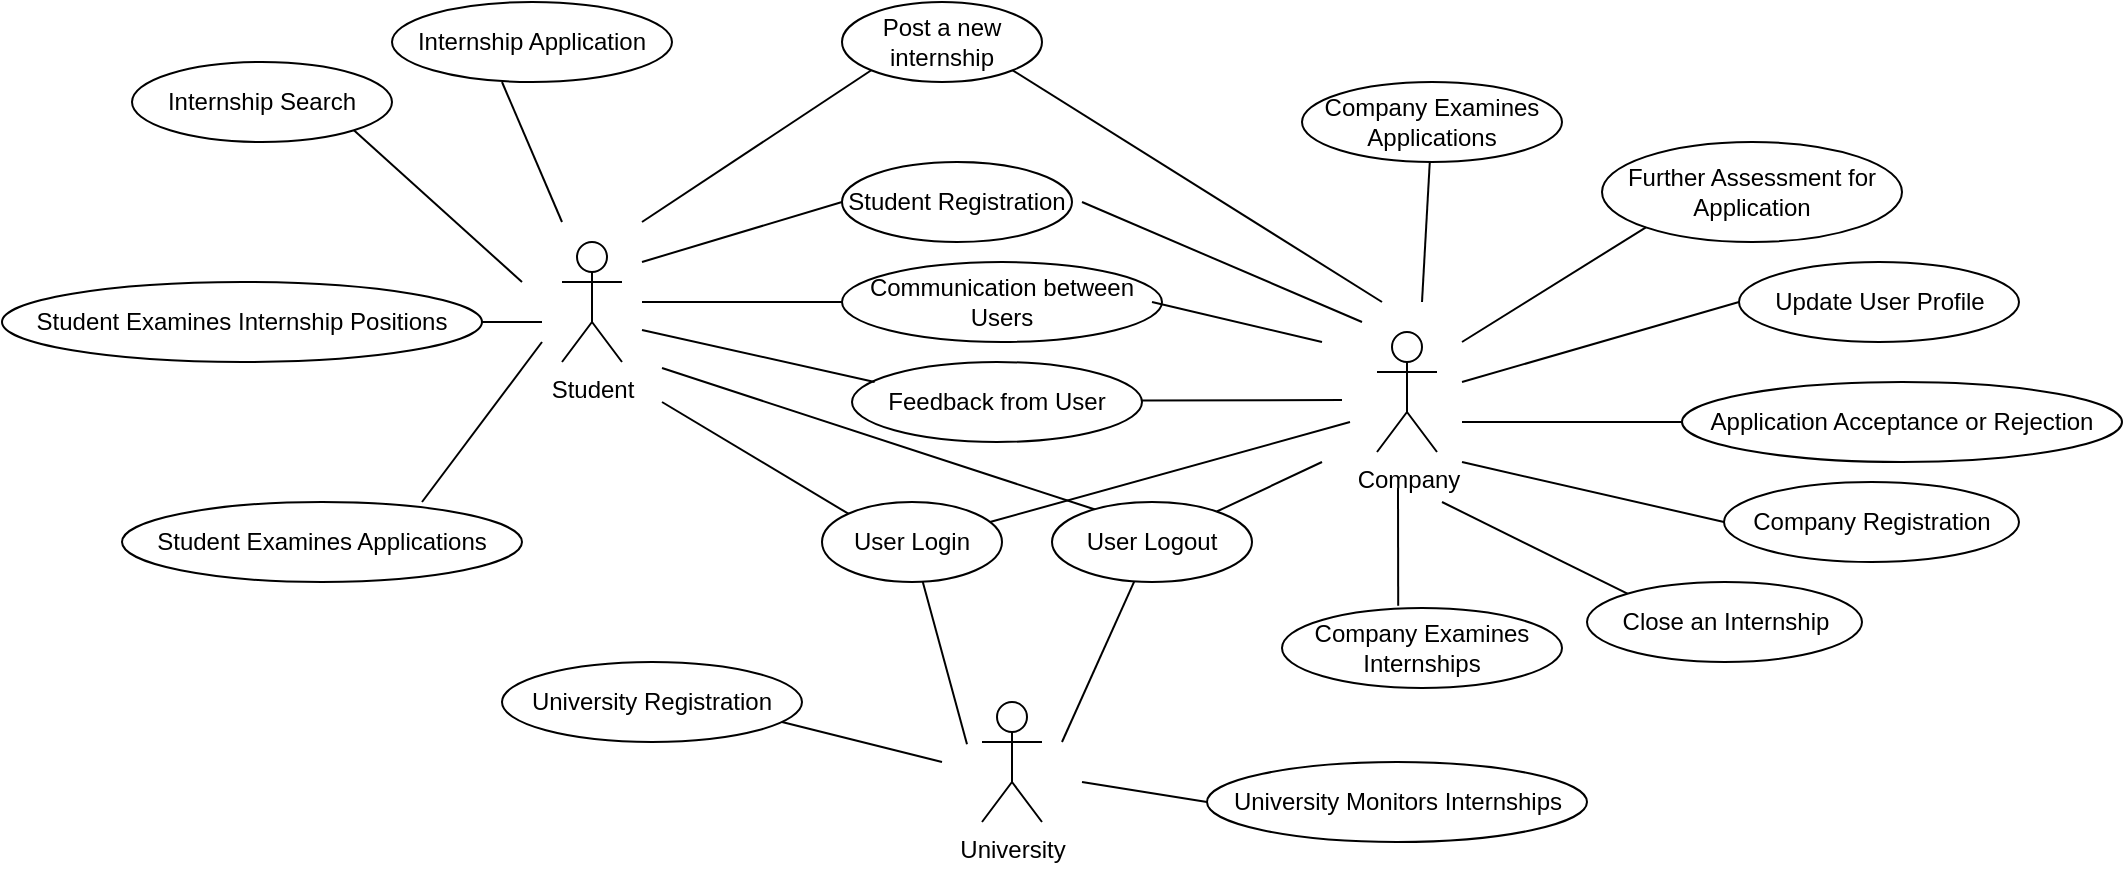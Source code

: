 <mxfile version="25.0.3">
  <diagram name="Page-1" id="2YBvvXClWsGukQMizWep">
    <mxGraphModel dx="2428" dy="1065" grid="1" gridSize="10" guides="1" tooltips="1" connect="1" arrows="1" fold="1" page="1" pageScale="1" pageWidth="850" pageHeight="1100" math="0" shadow="0">
      <root>
        <mxCell id="0" />
        <mxCell id="1" parent="0" />
        <mxCell id="qPhBJQ47djvZlHjxJswe-109" value="" style="endArrow=none;html=1;rounded=0;exitX=0;exitY=1;exitDx=0;exitDy=0;" edge="1" parent="1" source="qPhBJQ47djvZlHjxJswe-13">
          <mxGeometry width="50" height="50" relative="1" as="geometry">
            <mxPoint x="160" y="430" as="sourcePoint" />
            <mxPoint x="220" y="280" as="targetPoint" />
          </mxGeometry>
        </mxCell>
        <mxCell id="qPhBJQ47djvZlHjxJswe-97" value="" style="endArrow=none;html=1;rounded=0;" edge="1" parent="1">
          <mxGeometry width="50" height="50" relative="1" as="geometry">
            <mxPoint x="440" y="270" as="sourcePoint" />
            <mxPoint x="580" y="330" as="targetPoint" />
          </mxGeometry>
        </mxCell>
        <mxCell id="qPhBJQ47djvZlHjxJswe-94" value="" style="endArrow=none;html=1;rounded=0;entryX=0.251;entryY=0.942;entryDx=0;entryDy=0;entryPerimeter=0;" edge="1" parent="1">
          <mxGeometry width="50" height="50" relative="1" as="geometry">
            <mxPoint x="382.5" y="541.16" as="sourcePoint" />
            <mxPoint x="360.09" y="458.84" as="targetPoint" />
          </mxGeometry>
        </mxCell>
        <mxCell id="qPhBJQ47djvZlHjxJswe-1" value="Company&lt;div&gt;&lt;br&gt;&lt;/div&gt;" style="shape=umlActor;verticalLabelPosition=bottom;verticalAlign=top;html=1;outlineConnect=0;" vertex="1" parent="1">
          <mxGeometry x="587.5" y="335" width="30" height="60" as="geometry" />
        </mxCell>
        <mxCell id="qPhBJQ47djvZlHjxJswe-2" value="User Login" style="ellipse;whiteSpace=wrap;html=1;" vertex="1" parent="1">
          <mxGeometry x="310" y="420" width="90" height="40" as="geometry" />
        </mxCell>
        <mxCell id="qPhBJQ47djvZlHjxJswe-5" value="Update User Profile" style="ellipse;whiteSpace=wrap;html=1;" vertex="1" parent="1">
          <mxGeometry x="768.5" y="300" width="140" height="40" as="geometry" />
        </mxCell>
        <mxCell id="qPhBJQ47djvZlHjxJswe-6" value="Student Registration" style="ellipse;whiteSpace=wrap;html=1;" vertex="1" parent="1">
          <mxGeometry x="320" y="250" width="115" height="40" as="geometry" />
        </mxCell>
        <mxCell id="qPhBJQ47djvZlHjxJswe-9" value="Internship Search" style="ellipse;whiteSpace=wrap;html=1;" vertex="1" parent="1">
          <mxGeometry x="-35" y="200" width="130" height="40" as="geometry" />
        </mxCell>
        <mxCell id="qPhBJQ47djvZlHjxJswe-10" value="Internship Application" style="ellipse;whiteSpace=wrap;html=1;" vertex="1" parent="1">
          <mxGeometry x="95" y="170" width="140" height="40" as="geometry" />
        </mxCell>
        <mxCell id="qPhBJQ47djvZlHjxJswe-11" value="Student Examines Applications" style="ellipse;whiteSpace=wrap;html=1;" vertex="1" parent="1">
          <mxGeometry x="-40" y="420" width="200" height="40" as="geometry" />
        </mxCell>
        <mxCell id="qPhBJQ47djvZlHjxJswe-12" value="Company Registration" style="ellipse;whiteSpace=wrap;html=1;" vertex="1" parent="1">
          <mxGeometry x="761" y="410" width="147.5" height="40" as="geometry" />
        </mxCell>
        <mxCell id="qPhBJQ47djvZlHjxJswe-13" value="Post a new internship" style="ellipse;whiteSpace=wrap;html=1;" vertex="1" parent="1">
          <mxGeometry x="320" y="170" width="100" height="40" as="geometry" />
        </mxCell>
        <mxCell id="qPhBJQ47djvZlHjxJswe-14" value="Close an Internship" style="ellipse;whiteSpace=wrap;html=1;" vertex="1" parent="1">
          <mxGeometry x="692.5" y="460" width="137.5" height="40" as="geometry" />
        </mxCell>
        <mxCell id="qPhBJQ47djvZlHjxJswe-15" value="Company Examines Internships" style="ellipse;whiteSpace=wrap;html=1;" vertex="1" parent="1">
          <mxGeometry x="540" y="473" width="140" height="40" as="geometry" />
        </mxCell>
        <mxCell id="qPhBJQ47djvZlHjxJswe-16" value="Student Examines Internship Positions" style="ellipse;whiteSpace=wrap;html=1;" vertex="1" parent="1">
          <mxGeometry x="-100" y="310" width="240" height="40" as="geometry" />
        </mxCell>
        <mxCell id="qPhBJQ47djvZlHjxJswe-20" value="Application Acceptance or Rejection" style="ellipse;whiteSpace=wrap;html=1;" vertex="1" parent="1">
          <mxGeometry x="740" y="360" width="220" height="40" as="geometry" />
        </mxCell>
        <mxCell id="qPhBJQ47djvZlHjxJswe-21" value="Further Assessment for Application" style="ellipse;whiteSpace=wrap;html=1;" vertex="1" parent="1">
          <mxGeometry x="700" y="240" width="150" height="50" as="geometry" />
        </mxCell>
        <mxCell id="qPhBJQ47djvZlHjxJswe-22" value="Feedback from User&lt;span style=&quot;caret-color: rgba(0, 0, 0, 0); color: rgba(0, 0, 0, 0); font-family: monospace; font-size: 0px; text-align: start; white-space: nowrap;&quot;&gt;%3CmxGraphModel%3E%3Croot%3E%3CmxCell%20id%3D%220%22%2F%3E%3CmxCell%20id%3D%221%22%20parent%3D%220%22%2F%3E%3CmxCell%20id%3D%222%22%20value%3D%22Further%20Assessment%20for%20Application%22%20style%3D%22ellipse%3BwhiteSpace%3Dwrap%3Bhtml%3D1%3B%22%20vertex%3D%221%22%20parent%3D%221%22%3E%3CmxGeometry%20x%3D%22320%22%20y%3D%221240%22%20width%3D%22240%22%20height%3D%2240%22%20as%3D%22geometry%22%2F%3E%3C%2FmxCell%3E%3C%2Froot%3E%3C%2FmxGraphModel%3E&lt;/span&gt;" style="ellipse;whiteSpace=wrap;html=1;" vertex="1" parent="1">
          <mxGeometry x="325" y="350" width="145" height="40" as="geometry" />
        </mxCell>
        <mxCell id="qPhBJQ47djvZlHjxJswe-23" value="Communication between Users" style="ellipse;whiteSpace=wrap;html=1;" vertex="1" parent="1">
          <mxGeometry x="320" y="300" width="160" height="40" as="geometry" />
        </mxCell>
        <mxCell id="qPhBJQ47djvZlHjxJswe-31" value="Student" style="shape=umlActor;verticalLabelPosition=bottom;verticalAlign=top;html=1;outlineConnect=0;" vertex="1" parent="1">
          <mxGeometry x="180" y="290" width="30" height="60" as="geometry" />
        </mxCell>
        <mxCell id="qPhBJQ47djvZlHjxJswe-73" value="" style="endArrow=none;html=1;rounded=0;entryX=1;entryY=1;entryDx=0;entryDy=0;" edge="1" parent="1" target="qPhBJQ47djvZlHjxJswe-13">
          <mxGeometry width="50" height="50" relative="1" as="geometry">
            <mxPoint x="590" y="320" as="sourcePoint" />
            <mxPoint x="208.832" y="487.217" as="targetPoint" />
          </mxGeometry>
        </mxCell>
        <mxCell id="qPhBJQ47djvZlHjxJswe-75" value="" style="endArrow=none;html=1;rounded=0;entryX=0;entryY=0.5;entryDx=0;entryDy=0;" edge="1" parent="1" target="qPhBJQ47djvZlHjxJswe-5">
          <mxGeometry width="50" height="50" relative="1" as="geometry">
            <mxPoint x="630" y="360" as="sourcePoint" />
            <mxPoint x="680" y="320" as="targetPoint" />
          </mxGeometry>
        </mxCell>
        <mxCell id="qPhBJQ47djvZlHjxJswe-76" value="" style="endArrow=none;html=1;rounded=0;entryX=0;entryY=0.5;entryDx=0;entryDy=0;" edge="1" parent="1" target="qPhBJQ47djvZlHjxJswe-20">
          <mxGeometry width="50" height="50" relative="1" as="geometry">
            <mxPoint x="630" y="380" as="sourcePoint" />
            <mxPoint x="680" y="330" as="targetPoint" />
          </mxGeometry>
        </mxCell>
        <mxCell id="qPhBJQ47djvZlHjxJswe-77" value="" style="endArrow=none;html=1;rounded=0;entryX=0;entryY=0.5;entryDx=0;entryDy=0;" edge="1" parent="1" target="qPhBJQ47djvZlHjxJswe-12">
          <mxGeometry width="50" height="50" relative="1" as="geometry">
            <mxPoint x="630" y="400" as="sourcePoint" />
            <mxPoint x="760" y="430" as="targetPoint" />
          </mxGeometry>
        </mxCell>
        <mxCell id="qPhBJQ47djvZlHjxJswe-78" value="" style="endArrow=none;html=1;rounded=0;entryX=0;entryY=0;entryDx=0;entryDy=0;" edge="1" parent="1" target="qPhBJQ47djvZlHjxJswe-14">
          <mxGeometry width="50" height="50" relative="1" as="geometry">
            <mxPoint x="620" y="420" as="sourcePoint" />
            <mxPoint x="670" y="370" as="targetPoint" />
          </mxGeometry>
        </mxCell>
        <mxCell id="qPhBJQ47djvZlHjxJswe-79" value="" style="endArrow=none;html=1;rounded=0;exitX=0.415;exitY=-0.029;exitDx=0;exitDy=0;exitPerimeter=0;" edge="1" parent="1">
          <mxGeometry width="50" height="50" relative="1" as="geometry">
            <mxPoint x="598.1" y="471.84" as="sourcePoint" />
            <mxPoint x="598" y="413" as="targetPoint" />
          </mxGeometry>
        </mxCell>
        <mxCell id="qPhBJQ47djvZlHjxJswe-81" value="" style="endArrow=none;html=1;rounded=0;exitX=0;exitY=1;exitDx=0;exitDy=0;" edge="1" parent="1" source="qPhBJQ47djvZlHjxJswe-21">
          <mxGeometry width="50" height="50" relative="1" as="geometry">
            <mxPoint x="510" y="420" as="sourcePoint" />
            <mxPoint x="630" y="340" as="targetPoint" />
          </mxGeometry>
        </mxCell>
        <mxCell id="qPhBJQ47djvZlHjxJswe-82" value="" style="endArrow=none;html=1;rounded=0;entryX=0.75;entryY=0;entryDx=0;entryDy=0;entryPerimeter=0;" edge="1" parent="1" target="qPhBJQ47djvZlHjxJswe-11">
          <mxGeometry width="50" height="50" relative="1" as="geometry">
            <mxPoint x="170" y="340" as="sourcePoint" />
            <mxPoint x="100" y="490" as="targetPoint" />
          </mxGeometry>
        </mxCell>
        <mxCell id="qPhBJQ47djvZlHjxJswe-83" value="" style="endArrow=none;html=1;rounded=0;" edge="1" parent="1">
          <mxGeometry width="50" height="50" relative="1" as="geometry">
            <mxPoint x="560" y="340" as="sourcePoint" />
            <mxPoint x="475" y="320" as="targetPoint" />
          </mxGeometry>
        </mxCell>
        <mxCell id="qPhBJQ47djvZlHjxJswe-84" value="" style="endArrow=none;html=1;rounded=0;" edge="1" parent="1">
          <mxGeometry width="50" height="50" relative="1" as="geometry">
            <mxPoint x="180" y="280" as="sourcePoint" />
            <mxPoint x="150" y="210" as="targetPoint" />
          </mxGeometry>
        </mxCell>
        <mxCell id="qPhBJQ47djvZlHjxJswe-85" value="" style="endArrow=none;html=1;rounded=0;entryX=1;entryY=0.5;entryDx=0;entryDy=0;" edge="1" parent="1" target="qPhBJQ47djvZlHjxJswe-16">
          <mxGeometry width="50" height="50" relative="1" as="geometry">
            <mxPoint x="170" y="330" as="sourcePoint" />
            <mxPoint x="290" y="216" as="targetPoint" />
          </mxGeometry>
        </mxCell>
        <mxCell id="qPhBJQ47djvZlHjxJswe-86" value="" style="endArrow=none;html=1;rounded=0;" edge="1" parent="1">
          <mxGeometry width="50" height="50" relative="1" as="geometry">
            <mxPoint x="220" y="300" as="sourcePoint" />
            <mxPoint x="320" y="270" as="targetPoint" />
          </mxGeometry>
        </mxCell>
        <mxCell id="qPhBJQ47djvZlHjxJswe-87" value="" style="endArrow=none;html=1;rounded=0;entryX=1;entryY=1;entryDx=0;entryDy=0;" edge="1" parent="1" target="qPhBJQ47djvZlHjxJswe-9">
          <mxGeometry width="50" height="50" relative="1" as="geometry">
            <mxPoint x="160" y="310" as="sourcePoint" />
            <mxPoint x="280" y="270" as="targetPoint" />
          </mxGeometry>
        </mxCell>
        <mxCell id="qPhBJQ47djvZlHjxJswe-89" value="" style="endArrow=none;html=1;rounded=0;entryX=0;entryY=0;entryDx=0;entryDy=0;" edge="1" parent="1" target="qPhBJQ47djvZlHjxJswe-2">
          <mxGeometry width="50" height="50" relative="1" as="geometry">
            <mxPoint x="230" y="370" as="sourcePoint" />
            <mxPoint x="280" y="300" as="targetPoint" />
          </mxGeometry>
        </mxCell>
        <mxCell id="qPhBJQ47djvZlHjxJswe-90" value="" style="endArrow=none;html=1;rounded=0;exitX=0.287;exitY=0.029;exitDx=0;exitDy=0;exitPerimeter=0;" edge="1" parent="1">
          <mxGeometry width="50" height="50" relative="1" as="geometry">
            <mxPoint x="447.7" y="424.16" as="sourcePoint" />
            <mxPoint x="230" y="353" as="targetPoint" />
          </mxGeometry>
        </mxCell>
        <mxCell id="qPhBJQ47djvZlHjxJswe-91" value="" style="endArrow=none;html=1;rounded=0;" edge="1" parent="1" source="qPhBJQ47djvZlHjxJswe-4">
          <mxGeometry width="50" height="50" relative="1" as="geometry">
            <mxPoint x="420" y="410" as="sourcePoint" />
            <mxPoint x="560" y="400" as="targetPoint" />
          </mxGeometry>
        </mxCell>
        <mxCell id="qPhBJQ47djvZlHjxJswe-93" value="" style="endArrow=none;html=1;rounded=0;" edge="1" parent="1" target="qPhBJQ47djvZlHjxJswe-4">
          <mxGeometry width="50" height="50" relative="1" as="geometry">
            <mxPoint x="430" y="540" as="sourcePoint" />
            <mxPoint x="560" y="390" as="targetPoint" />
          </mxGeometry>
        </mxCell>
        <mxCell id="qPhBJQ47djvZlHjxJswe-4" value="User Logout" style="ellipse;whiteSpace=wrap;html=1;" vertex="1" parent="1">
          <mxGeometry x="425" y="420" width="100" height="40" as="geometry" />
        </mxCell>
        <mxCell id="qPhBJQ47djvZlHjxJswe-96" value="" style="endArrow=none;html=1;rounded=0;entryX=0;entryY=0.5;entryDx=0;entryDy=0;" edge="1" parent="1" target="qPhBJQ47djvZlHjxJswe-23">
          <mxGeometry width="50" height="50" relative="1" as="geometry">
            <mxPoint x="220" y="320" as="sourcePoint" />
            <mxPoint x="184.23" y="380" as="targetPoint" />
          </mxGeometry>
        </mxCell>
        <mxCell id="qPhBJQ47djvZlHjxJswe-98" value="" style="endArrow=none;html=1;rounded=0;" edge="1" parent="1">
          <mxGeometry width="50" height="50" relative="1" as="geometry">
            <mxPoint x="470" y="369.23" as="sourcePoint" />
            <mxPoint x="570" y="369" as="targetPoint" />
          </mxGeometry>
        </mxCell>
        <mxCell id="qPhBJQ47djvZlHjxJswe-106" value="" style="endArrow=none;html=1;rounded=0;entryX=0;entryY=0;entryDx=0;entryDy=0;" edge="1" parent="1">
          <mxGeometry width="50" height="50" relative="1" as="geometry">
            <mxPoint x="220" y="334" as="sourcePoint" />
            <mxPoint x="336.303" y="359.999" as="targetPoint" />
          </mxGeometry>
        </mxCell>
        <mxCell id="qPhBJQ47djvZlHjxJswe-107" value="Company Examines Applications" style="ellipse;whiteSpace=wrap;html=1;" vertex="1" parent="1">
          <mxGeometry x="550" y="210" width="130" height="40" as="geometry" />
        </mxCell>
        <mxCell id="qPhBJQ47djvZlHjxJswe-108" value="" style="endArrow=none;html=1;rounded=0;" edge="1" parent="1" target="qPhBJQ47djvZlHjxJswe-107">
          <mxGeometry width="50" height="50" relative="1" as="geometry">
            <mxPoint x="610" y="320" as="sourcePoint" />
            <mxPoint x="562.5" y="330" as="targetPoint" />
          </mxGeometry>
        </mxCell>
        <mxCell id="qPhBJQ47djvZlHjxJswe-111" value="University Monitors Internships" style="ellipse;whiteSpace=wrap;html=1;" vertex="1" parent="1">
          <mxGeometry x="502.5" y="550" width="190" height="40" as="geometry" />
        </mxCell>
        <mxCell id="qPhBJQ47djvZlHjxJswe-112" value="University&lt;div&gt;&lt;br&gt;&lt;/div&gt;" style="shape=umlActor;verticalLabelPosition=bottom;verticalAlign=top;html=1;outlineConnect=0;" vertex="1" parent="1">
          <mxGeometry x="390" y="520" width="30" height="60" as="geometry" />
        </mxCell>
        <mxCell id="qPhBJQ47djvZlHjxJswe-116" value="University Registration" style="ellipse;whiteSpace=wrap;html=1;" vertex="1" parent="1">
          <mxGeometry x="150" y="500" width="150" height="40" as="geometry" />
        </mxCell>
        <mxCell id="qPhBJQ47djvZlHjxJswe-121" value="" style="endArrow=none;html=1;rounded=0;" edge="1" parent="1">
          <mxGeometry width="50" height="50" relative="1" as="geometry">
            <mxPoint x="370" y="550" as="sourcePoint" />
            <mxPoint x="290" y="530" as="targetPoint" />
          </mxGeometry>
        </mxCell>
        <mxCell id="qPhBJQ47djvZlHjxJswe-122" value="" style="endArrow=none;html=1;rounded=0;exitX=0;exitY=0.5;exitDx=0;exitDy=0;" edge="1" parent="1" source="qPhBJQ47djvZlHjxJswe-111">
          <mxGeometry width="50" height="50" relative="1" as="geometry">
            <mxPoint x="390" y="610" as="sourcePoint" />
            <mxPoint x="440" y="560" as="targetPoint" />
          </mxGeometry>
        </mxCell>
        <mxCell id="qPhBJQ47djvZlHjxJswe-123" value="" style="endArrow=none;html=1;rounded=0;" edge="1" parent="1">
          <mxGeometry width="50" height="50" relative="1" as="geometry">
            <mxPoint x="394" y="430" as="sourcePoint" />
            <mxPoint x="574" y="380" as="targetPoint" />
          </mxGeometry>
        </mxCell>
      </root>
    </mxGraphModel>
  </diagram>
</mxfile>
